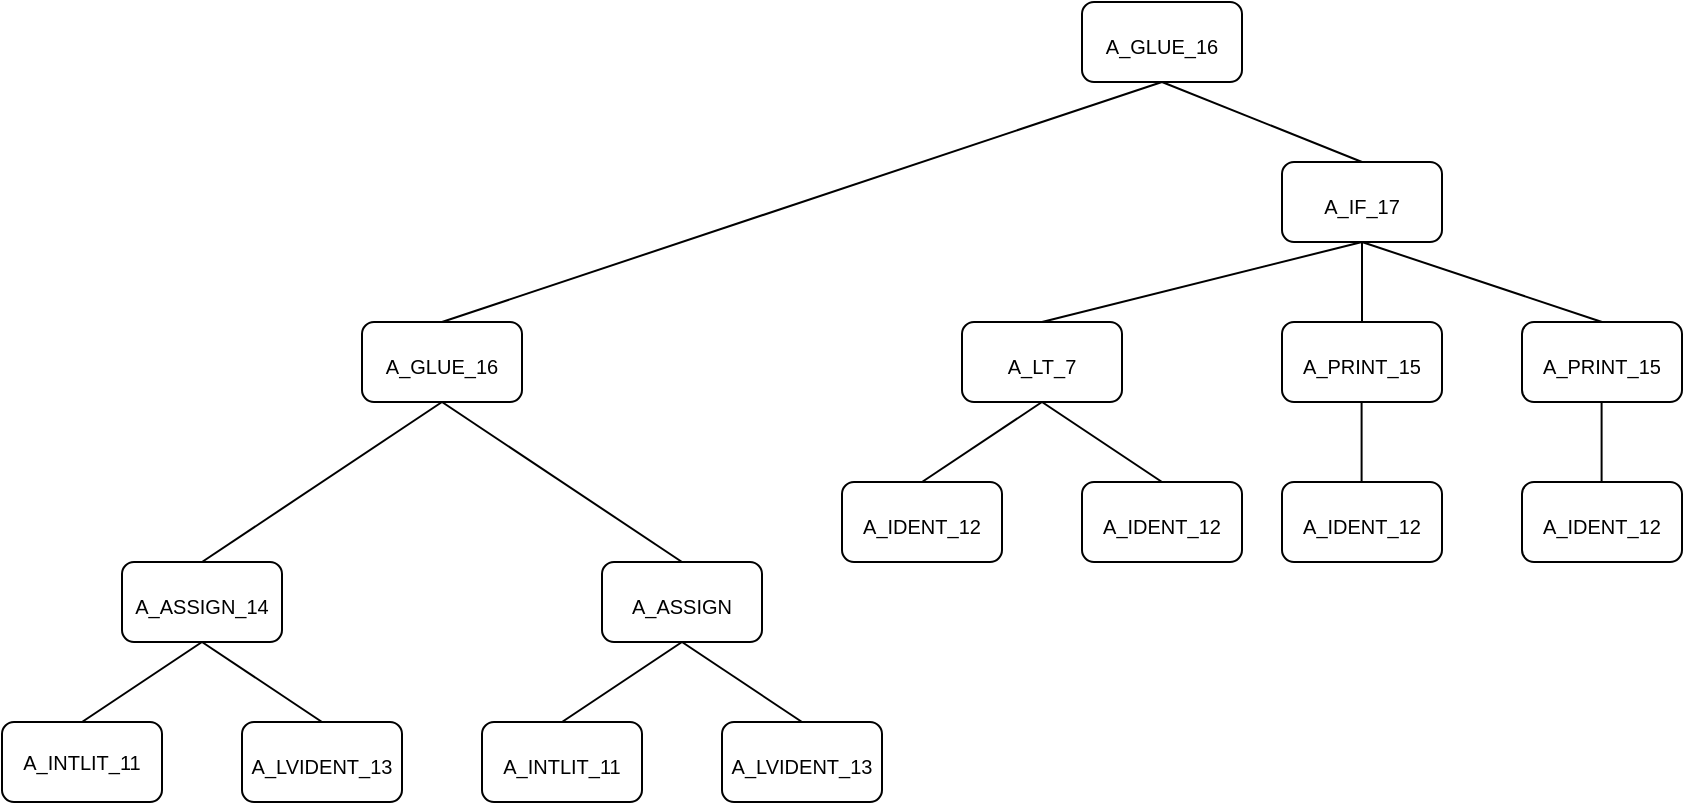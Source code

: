 <mxfile version="21.7.2" type="github">
  <diagram name="第 1 页" id="xP9abSUtIkvkSNLEg5dz">
    <mxGraphModel dx="-1494" dy="149" grid="1" gridSize="10" guides="1" tooltips="1" connect="1" arrows="1" fold="1" page="0" pageScale="1" pageWidth="827" pageHeight="1169" math="0" shadow="0">
      <root>
        <mxCell id="0" />
        <mxCell id="1" parent="0" />
        <mxCell id="8e8UL9VZ8Oz_HZpOVkfp-1" value="A_INTLIT_11" style="rounded=1;whiteSpace=wrap;html=1;fontSize=10;align=center;verticalAlign=middle;" parent="1" vertex="1">
          <mxGeometry x="2740" y="1040" width="80" height="40" as="geometry" />
        </mxCell>
        <mxCell id="8e8UL9VZ8Oz_HZpOVkfp-2" value="&lt;font style=&quot;font-size: 10px;&quot;&gt;A_LVIDENT_13&lt;/font&gt;" style="rounded=1;whiteSpace=wrap;html=1;fontSize=16;align=center;" parent="1" vertex="1">
          <mxGeometry x="2860" y="1040" width="80" height="40" as="geometry" />
        </mxCell>
        <mxCell id="8e8UL9VZ8Oz_HZpOVkfp-3" value="&lt;font style=&quot;font-size: 10px;&quot;&gt;A_ASSIGN_14&lt;/font&gt;" style="rounded=1;whiteSpace=wrap;html=1;fontSize=16;" parent="1" vertex="1">
          <mxGeometry x="2800" y="960" width="80" height="40" as="geometry" />
        </mxCell>
        <mxCell id="8e8UL9VZ8Oz_HZpOVkfp-4" value="" style="endArrow=none;html=1;rounded=1;fontSize=12;startSize=8;endSize=8;edgeStyle=none;curved=1;entryX=0.5;entryY=0;entryDx=0;entryDy=0;exitX=0.5;exitY=1;exitDx=0;exitDy=0;" parent="1" source="8e8UL9VZ8Oz_HZpOVkfp-3" target="8e8UL9VZ8Oz_HZpOVkfp-2" edge="1">
          <mxGeometry width="50" height="50" relative="1" as="geometry">
            <mxPoint x="2870" y="1070" as="sourcePoint" />
            <mxPoint x="2950" y="1030" as="targetPoint" />
          </mxGeometry>
        </mxCell>
        <mxCell id="8e8UL9VZ8Oz_HZpOVkfp-5" value="" style="endArrow=none;html=1;rounded=1;fontSize=12;startSize=8;endSize=8;edgeStyle=none;curved=1;entryX=0.5;entryY=1;entryDx=0;entryDy=0;" parent="1" target="8e8UL9VZ8Oz_HZpOVkfp-9" edge="1">
          <mxGeometry width="50" height="50" relative="1" as="geometry">
            <mxPoint x="2840.0" y="960" as="sourcePoint" />
            <mxPoint x="2960.0" y="920" as="targetPoint" />
          </mxGeometry>
        </mxCell>
        <mxCell id="8e8UL9VZ8Oz_HZpOVkfp-6" value="&lt;font style=&quot;font-size: 10px;&quot;&gt;A_INTLIT_11&lt;/font&gt;" style="rounded=1;whiteSpace=wrap;html=1;fontSize=16;" parent="1" vertex="1">
          <mxGeometry x="2980" y="1040" width="80" height="40" as="geometry" />
        </mxCell>
        <mxCell id="8e8UL9VZ8Oz_HZpOVkfp-7" value="" style="endArrow=none;html=1;rounded=1;fontSize=12;startSize=8;endSize=8;edgeStyle=none;curved=1;entryX=0.5;entryY=0;entryDx=0;entryDy=0;" parent="1" edge="1">
          <mxGeometry width="50" height="50" relative="1" as="geometry">
            <mxPoint x="2960" y="880" as="sourcePoint" />
            <mxPoint x="3080" y="960" as="targetPoint" />
          </mxGeometry>
        </mxCell>
        <mxCell id="8e8UL9VZ8Oz_HZpOVkfp-8" value="" style="endArrow=none;html=1;rounded=1;fontSize=12;startSize=8;endSize=8;edgeStyle=none;curved=1;exitX=0.5;exitY=0;exitDx=0;exitDy=0;" parent="1" source="8e8UL9VZ8Oz_HZpOVkfp-1" edge="1">
          <mxGeometry width="50" height="50" relative="1" as="geometry">
            <mxPoint x="2850" y="1010" as="sourcePoint" />
            <mxPoint x="2840" y="1000" as="targetPoint" />
          </mxGeometry>
        </mxCell>
        <mxCell id="8e8UL9VZ8Oz_HZpOVkfp-9" value="&lt;span style=&quot;font-size: 10px;&quot;&gt;A_GLUE_16&lt;/span&gt;" style="rounded=1;whiteSpace=wrap;html=1;fontSize=16;" parent="1" vertex="1">
          <mxGeometry x="2920" y="840" width="80" height="40" as="geometry" />
        </mxCell>
        <mxCell id="8e8UL9VZ8Oz_HZpOVkfp-10" value="&lt;font style=&quot;font-size: 10px;&quot;&gt;A_ASSIGN&lt;/font&gt;" style="rounded=1;whiteSpace=wrap;html=1;fontSize=16;" parent="1" vertex="1">
          <mxGeometry x="3040" y="960" width="80" height="40" as="geometry" />
        </mxCell>
        <mxCell id="8e8UL9VZ8Oz_HZpOVkfp-11" value="" style="endArrow=none;html=1;rounded=1;fontSize=12;startSize=8;endSize=8;edgeStyle=none;curved=1;exitX=0.5;exitY=0;exitDx=0;exitDy=0;" parent="1" edge="1">
          <mxGeometry width="50" height="50" relative="1" as="geometry">
            <mxPoint x="3020" y="1040" as="sourcePoint" />
            <mxPoint x="3080" y="1000" as="targetPoint" />
          </mxGeometry>
        </mxCell>
        <mxCell id="8e8UL9VZ8Oz_HZpOVkfp-12" value="&lt;font style=&quot;font-size: 10px;&quot;&gt;A_LVIDENT_13&lt;/font&gt;" style="rounded=1;whiteSpace=wrap;html=1;fontSize=16;" parent="1" vertex="1">
          <mxGeometry x="3100" y="1040" width="80" height="40" as="geometry" />
        </mxCell>
        <mxCell id="8e8UL9VZ8Oz_HZpOVkfp-13" value="" style="endArrow=none;html=1;rounded=1;fontSize=12;startSize=8;endSize=8;edgeStyle=none;curved=1;entryX=0.5;entryY=0;entryDx=0;entryDy=0;exitX=0.5;exitY=1;exitDx=0;exitDy=0;" parent="1" edge="1">
          <mxGeometry width="50" height="50" relative="1" as="geometry">
            <mxPoint x="3080" y="1000" as="sourcePoint" />
            <mxPoint x="3140" y="1040" as="targetPoint" />
          </mxGeometry>
        </mxCell>
        <mxCell id="8e8UL9VZ8Oz_HZpOVkfp-14" value="&lt;span style=&quot;font-size: 10px;&quot;&gt;A_GLUE_16&lt;/span&gt;" style="rounded=1;whiteSpace=wrap;html=1;fontSize=16;" parent="1" vertex="1">
          <mxGeometry x="3280" y="680" width="80" height="40" as="geometry" />
        </mxCell>
        <mxCell id="8e8UL9VZ8Oz_HZpOVkfp-15" value="" style="endArrow=none;html=1;rounded=1;fontSize=12;startSize=8;endSize=8;edgeStyle=none;curved=1;entryX=0.5;entryY=1;entryDx=0;entryDy=0;exitX=0.5;exitY=0;exitDx=0;exitDy=0;" parent="1" source="8e8UL9VZ8Oz_HZpOVkfp-9" target="8e8UL9VZ8Oz_HZpOVkfp-14" edge="1">
          <mxGeometry width="50" height="50" relative="1" as="geometry">
            <mxPoint x="3140" y="840" as="sourcePoint" />
            <mxPoint x="3260.0" y="760" as="targetPoint" />
          </mxGeometry>
        </mxCell>
        <mxCell id="8e8UL9VZ8Oz_HZpOVkfp-16" value="" style="endArrow=none;html=1;rounded=1;fontSize=12;startSize=8;endSize=8;edgeStyle=none;curved=1;entryX=0.5;entryY=0;entryDx=0;entryDy=0;exitX=0.5;exitY=1;exitDx=0;exitDy=0;" parent="1" source="8e8UL9VZ8Oz_HZpOVkfp-14" target="8e8UL9VZ8Oz_HZpOVkfp-17" edge="1">
          <mxGeometry width="50" height="50" relative="1" as="geometry">
            <mxPoint x="3260.0" y="760" as="sourcePoint" />
            <mxPoint x="3400" y="780" as="targetPoint" />
          </mxGeometry>
        </mxCell>
        <mxCell id="8e8UL9VZ8Oz_HZpOVkfp-17" value="&lt;span style=&quot;font-size: 10px;&quot;&gt;A_IF_17&lt;/span&gt;" style="rounded=1;whiteSpace=wrap;html=1;fontSize=16;" parent="1" vertex="1">
          <mxGeometry x="3380" y="760" width="80" height="40" as="geometry" />
        </mxCell>
        <mxCell id="8e8UL9VZ8Oz_HZpOVkfp-18" value="&lt;span style=&quot;font-size: 10px;&quot;&gt;A_LT_7&lt;/span&gt;" style="rounded=1;whiteSpace=wrap;html=1;fontSize=16;" parent="1" vertex="1">
          <mxGeometry x="3220" y="840" width="80" height="40" as="geometry" />
        </mxCell>
        <mxCell id="8e8UL9VZ8Oz_HZpOVkfp-19" value="&lt;font style=&quot;font-size: 10px;&quot;&gt;A_PRINT_15&lt;/font&gt;" style="rounded=1;whiteSpace=wrap;html=1;fontSize=16;" parent="1" vertex="1">
          <mxGeometry x="3380" y="840" width="80" height="40" as="geometry" />
        </mxCell>
        <mxCell id="8e8UL9VZ8Oz_HZpOVkfp-20" value="" style="endArrow=none;html=1;rounded=1;fontSize=12;startSize=8;endSize=8;edgeStyle=none;curved=1;entryX=0.5;entryY=1;entryDx=0;entryDy=0;exitX=0.5;exitY=0;exitDx=0;exitDy=0;" parent="1" source="8e8UL9VZ8Oz_HZpOVkfp-18" edge="1">
          <mxGeometry width="50" height="50" relative="1" as="geometry">
            <mxPoint x="3300" y="880" as="sourcePoint" />
            <mxPoint x="3420.0" y="800" as="targetPoint" />
          </mxGeometry>
        </mxCell>
        <mxCell id="8e8UL9VZ8Oz_HZpOVkfp-21" value="" style="endArrow=none;html=1;rounded=1;fontSize=12;startSize=8;endSize=8;edgeStyle=none;curved=1;exitX=0.5;exitY=0;exitDx=0;exitDy=0;" parent="1" source="8e8UL9VZ8Oz_HZpOVkfp-19" edge="1">
          <mxGeometry width="50" height="50" relative="1" as="geometry">
            <mxPoint x="3370" y="900" as="sourcePoint" />
            <mxPoint x="3420" y="800" as="targetPoint" />
          </mxGeometry>
        </mxCell>
        <mxCell id="8e8UL9VZ8Oz_HZpOVkfp-22" value="" style="endArrow=none;html=1;rounded=1;fontSize=12;startSize=8;endSize=8;edgeStyle=none;curved=1;entryX=0.5;entryY=1;entryDx=0;entryDy=0;exitX=0.5;exitY=0;exitDx=0;exitDy=0;" parent="1" source="8e8UL9VZ8Oz_HZpOVkfp-25" target="8e8UL9VZ8Oz_HZpOVkfp-17" edge="1">
          <mxGeometry width="50" height="50" relative="1" as="geometry">
            <mxPoint x="3520" y="840" as="sourcePoint" />
            <mxPoint x="3490.0" y="830" as="targetPoint" />
          </mxGeometry>
        </mxCell>
        <mxCell id="8e8UL9VZ8Oz_HZpOVkfp-23" value="&lt;font style=&quot;font-size: 10px;&quot;&gt;A_IDENT_12&lt;/font&gt;" style="rounded=1;whiteSpace=wrap;html=1;fontSize=16;" parent="1" vertex="1">
          <mxGeometry x="3380" y="920" width="80" height="40" as="geometry" />
        </mxCell>
        <mxCell id="8e8UL9VZ8Oz_HZpOVkfp-24" value="" style="endArrow=none;html=1;rounded=1;fontSize=12;startSize=8;endSize=8;edgeStyle=none;curved=1;" parent="1" edge="1">
          <mxGeometry width="50" height="50" relative="1" as="geometry">
            <mxPoint x="3419.8" y="920" as="sourcePoint" />
            <mxPoint x="3419.8" y="880" as="targetPoint" />
          </mxGeometry>
        </mxCell>
        <mxCell id="8e8UL9VZ8Oz_HZpOVkfp-25" value="&lt;font style=&quot;font-size: 10px;&quot;&gt;A_PRINT_15&lt;/font&gt;" style="rounded=1;whiteSpace=wrap;html=1;fontSize=16;" parent="1" vertex="1">
          <mxGeometry x="3500" y="840" width="80" height="40" as="geometry" />
        </mxCell>
        <mxCell id="8e8UL9VZ8Oz_HZpOVkfp-26" value="" style="endArrow=none;html=1;rounded=1;fontSize=12;startSize=8;endSize=8;edgeStyle=none;curved=1;" parent="1" edge="1">
          <mxGeometry width="50" height="50" relative="1" as="geometry">
            <mxPoint x="3539.8" y="920" as="sourcePoint" />
            <mxPoint x="3539.8" y="880" as="targetPoint" />
          </mxGeometry>
        </mxCell>
        <mxCell id="8e8UL9VZ8Oz_HZpOVkfp-27" value="&lt;font style=&quot;font-size: 10px;&quot;&gt;A_IDENT_12&lt;/font&gt;" style="rounded=1;whiteSpace=wrap;html=1;fontSize=16;" parent="1" vertex="1">
          <mxGeometry x="3500" y="920" width="80" height="40" as="geometry" />
        </mxCell>
        <mxCell id="8e8UL9VZ8Oz_HZpOVkfp-28" value="&lt;font style=&quot;font-size: 10px;&quot;&gt;A_IDENT_12&lt;/font&gt;" style="rounded=1;whiteSpace=wrap;html=1;fontSize=16;" parent="1" vertex="1">
          <mxGeometry x="3160" y="920" width="80" height="40" as="geometry" />
        </mxCell>
        <mxCell id="8e8UL9VZ8Oz_HZpOVkfp-29" value="&lt;font style=&quot;font-size: 10px;&quot;&gt;A_IDENT_12&lt;/font&gt;" style="rounded=1;whiteSpace=wrap;html=1;fontSize=16;" parent="1" vertex="1">
          <mxGeometry x="3280" y="920" width="80" height="40" as="geometry" />
        </mxCell>
        <mxCell id="8e8UL9VZ8Oz_HZpOVkfp-30" value="" style="endArrow=none;html=1;rounded=1;fontSize=12;startSize=8;endSize=8;edgeStyle=none;curved=1;exitX=0.5;exitY=0;exitDx=0;exitDy=0;" parent="1" edge="1">
          <mxGeometry width="50" height="50" relative="1" as="geometry">
            <mxPoint x="3200" y="920" as="sourcePoint" />
            <mxPoint x="3260" y="880" as="targetPoint" />
          </mxGeometry>
        </mxCell>
        <mxCell id="8e8UL9VZ8Oz_HZpOVkfp-31" value="" style="endArrow=none;html=1;rounded=1;fontSize=12;startSize=8;endSize=8;edgeStyle=none;curved=1;entryX=0.5;entryY=0;entryDx=0;entryDy=0;exitX=0.5;exitY=1;exitDx=0;exitDy=0;" parent="1" edge="1">
          <mxGeometry width="50" height="50" relative="1" as="geometry">
            <mxPoint x="3260" y="880" as="sourcePoint" />
            <mxPoint x="3320" y="920" as="targetPoint" />
          </mxGeometry>
        </mxCell>
      </root>
    </mxGraphModel>
  </diagram>
</mxfile>

